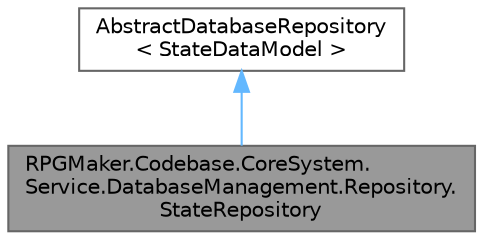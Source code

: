 digraph "RPGMaker.Codebase.CoreSystem.Service.DatabaseManagement.Repository.StateRepository"
{
 // LATEX_PDF_SIZE
  bgcolor="transparent";
  edge [fontname=Helvetica,fontsize=10,labelfontname=Helvetica,labelfontsize=10];
  node [fontname=Helvetica,fontsize=10,shape=box,height=0.2,width=0.4];
  Node1 [id="Node000001",label="RPGMaker.Codebase.CoreSystem.\lService.DatabaseManagement.Repository.\lStateRepository",height=0.2,width=0.4,color="gray40", fillcolor="grey60", style="filled", fontcolor="black",tooltip="😁 状態置き場"];
  Node2 -> Node1 [id="edge1_Node000001_Node000002",dir="back",color="steelblue1",style="solid",tooltip=" "];
  Node2 [id="Node000002",label="AbstractDatabaseRepository\l\< StateDataModel \>",height=0.2,width=0.4,color="gray40", fillcolor="white", style="filled",tooltip=" "];
}
